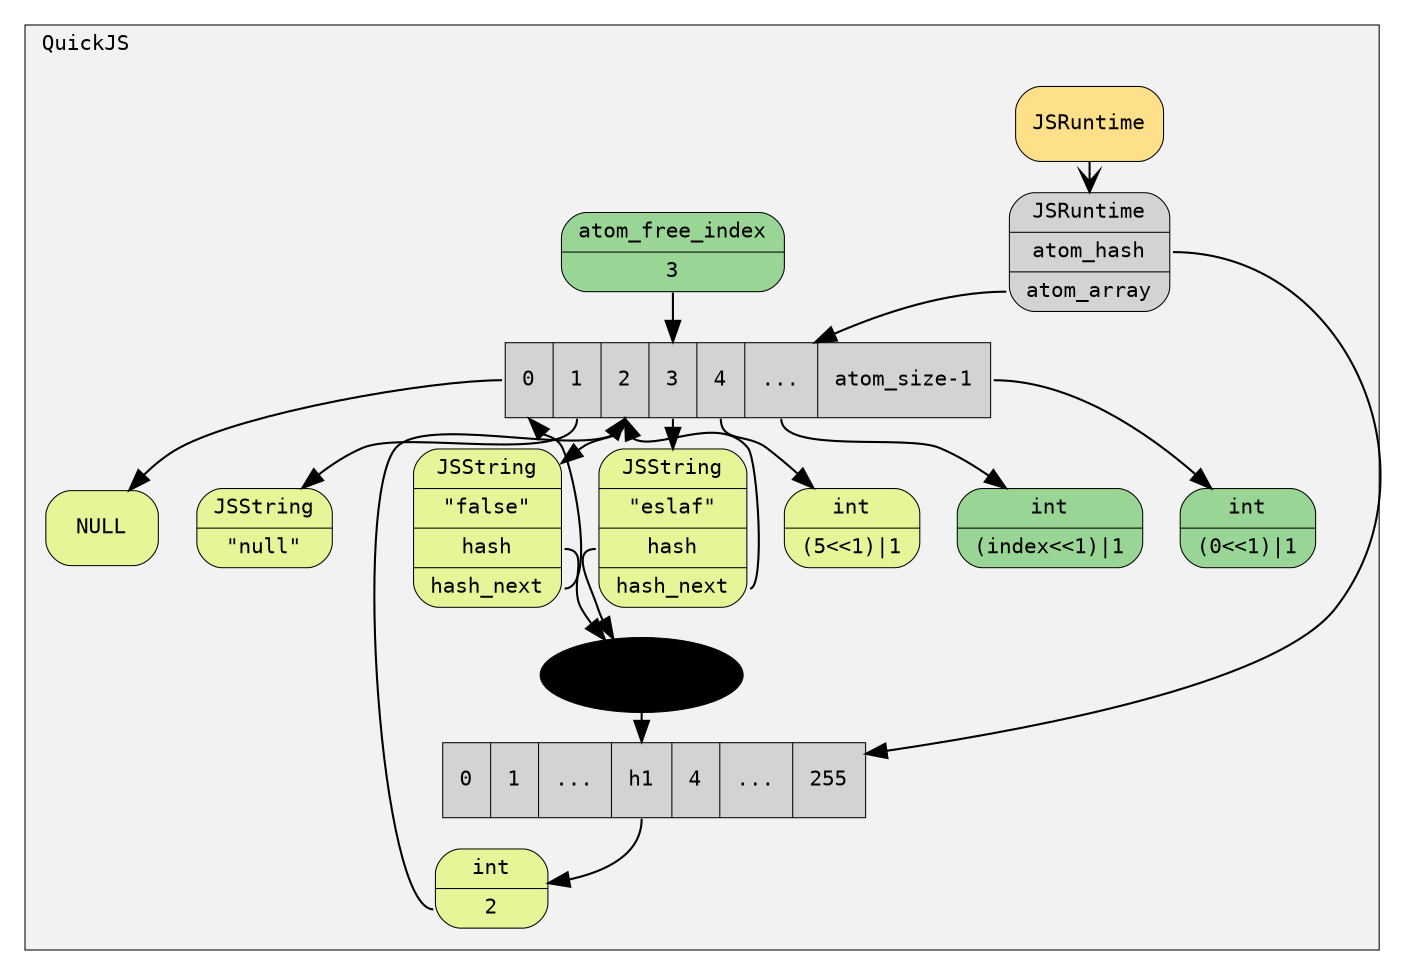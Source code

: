digraph {
	compound=true
	fontname="Inconsolata, Consolas"
	fontsize=10
	margin="0,0"
	ranksep=0.2
	penwidth=0.5
	graph [
		rankdir = "TB"
	];
	node [fontname="Inconsolata, Consolas", fontsize=10, penwidth=0.5]
	edge [fontname="Inconsolata, Consolas", fontsize=10]

	subgraph cluster1 {
		margin="10,10"
		labeljust="left"
		label = "QuickJS"
		style=filled
		fillcolor=gray95
		node [shape=Mrecord, style=filled, colorscheme=spectral7]
		
		root [label="{JSRuntime}", fillcolor=3]

		{			
			NULL [label="{NULL}", fillcolor=5]
			null [label="{JSString|\"null\"}", fillcolor=5]
			false [label="{JSString|\"false\"|<f2>hash|<f3>hash_next}", fillcolor=5]
			eslaf [label="{JSString|\"eslaf\"|<f2>hash|<f3>hash_next}", fillcolor=5]
			0 [label="{int|(5\<\<1)\|1}", fillcolor=5]
			1 [label="{int|(index\<\<1)\|1}", fillcolor=6]
			end [label="{int|(0\<\<1)\|1}", fillcolor=6]

			atom_free_index [label="{atom_free_index|3}", fillcolor=6]

			atom_array [
			label="<f0> 0| <f1> 1| <f2> 2| <f3> 3| <f4> 4| <f5> ...| <f6> atom_size-1", 
			shape="record"
			];
			"atom_array":f0 -> NULL[];
			"atom_array":f1 -> null[];
			"atom_array":f2 -> false[];
			"atom_array":f3 -> eslaf[];
			"atom_array":f4 -> 0[];
			"atom_array":f5 -> 1[];
			"atom_array":f6 -> end[];
			"atom_free_index"->"atom_array":f3[];


			atom_hash [
			label="<f0> 0| <f1> 1| <f2> ...| <f3> h1| <f4> 4| <f5> ...| <f6> 255", 
			shape="record"
			];


            hash_string [shape=ellipse,fillcolor=brown1];
            "false":f2 -> hash_string[];
            "eslaf":f2 -> hash_string[]
			"false":f3 -> "atom_array":f0[];
            "eslaf":f3 -> "atom_array":f2[];
            hash_string -> "atom_hash":f3[];

            rt [label="{JSRuntime|<f1>atom_hash|<f2>atom_array}"];
            "rt":f1->atom_hash[];
            "rt":f2->atom_array[];

            i [label="{int|<f1>2}", fillcolor=5];
            "atom_hash":f3 -> i[];
            "i":f1 -> "atom_array":f2[];
		}



		edge [arrowhead=vee]
		root -> { rt }			
	}
}